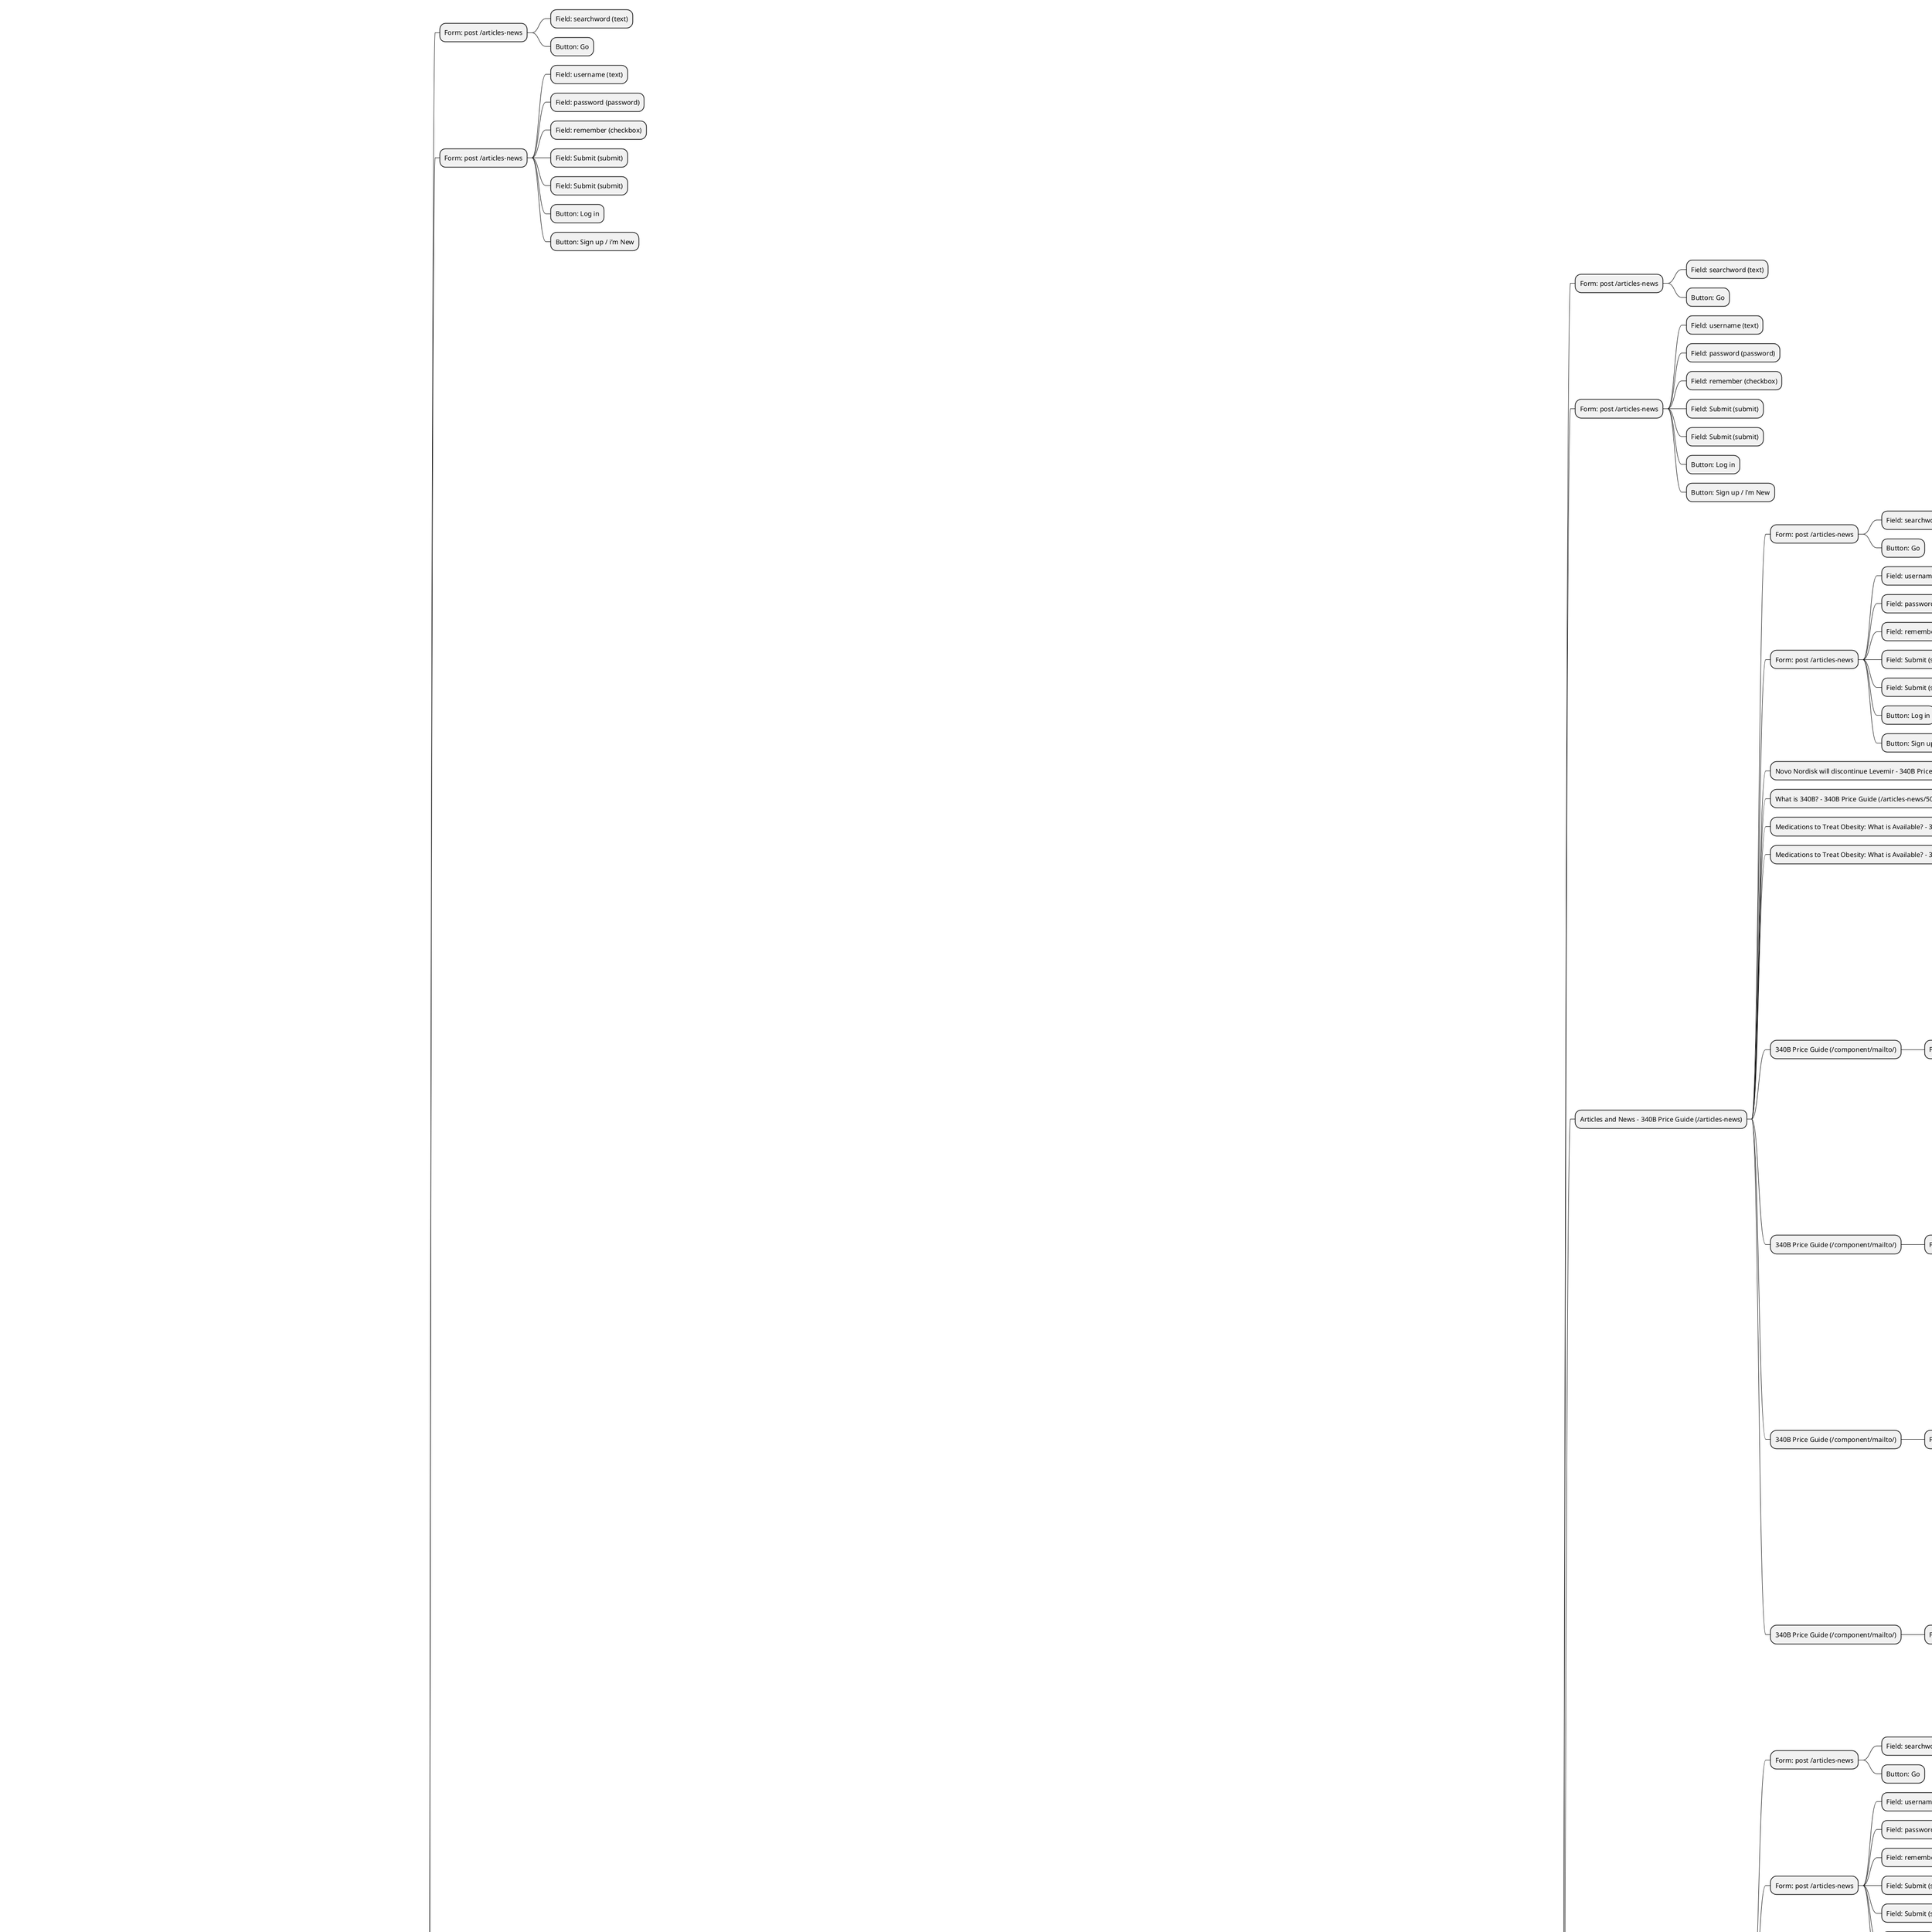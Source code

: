 @startmindmap
* Teamup Ventures
** Home - 340B Price Guide (/)
*** Form: post /
**** Field: searchword (text)
**** Button: Go
*** Form: post /
**** Field: username (text)
**** Field: password (password)
**** Field: remember (checkbox)
**** Field: Submit (submit)
**** Field: Submit (submit)
**** Button: Log in
**** Button: Sign up / i’m New
*** Form: GET 
**** Field: searchword (text)
**** Button: FIND 340B PRICES
*** Articles and News - 340B Price Guide (/index.php/articles-news)
**** Form: post /articles-news
***** Field: searchword (text)
***** Button: Go
**** Form: post /articles-news
***** Field: username (text)
***** Field: password (password)
***** Field: remember (checkbox)
***** Field: Submit (submit)
***** Field: Submit (submit)
***** Button: Log in
***** Button: Sign up / i’m New
**** Articles and News - 340B Price Guide (/articles-news)
***** Form: post /articles-news
****** Field: searchword (text)
****** Button: Go
***** Form: post /articles-news
****** Field: username (text)
****** Field: password (password)
****** Field: remember (checkbox)
****** Field: Submit (submit)
****** Field: Submit (submit)
****** Button: Log in
****** Button: Sign up / i’m New
***** Weekly Update Episode 1: President Trump Healthcare Executive Order - 340B Price Guide (/articles-news/133-weekly-update-episode-1-president-trump-healthcare-executive-order)
****** Home - 340B Price Guide (/)
******* Form: post /
******** Field: searchword (text)
******** Button: Go
******* Form: post /
******** Field: username (text)
******** Field: password (password)
******** Field: remember (checkbox)
******** Field: Submit (submit)
******** Field: Submit (submit)
******** Button: Log in
******** Button: Sign up / i’m New
******* Form: GET 
******** Field: searchword (text)
******** Button: FIND 340B PRICES
******* Articles and News - 340B Price Guide (/index.php/articles-news)
******** Form: post /articles-news
********* Field: searchword (text)
********* Button: Go
******** Form: post /articles-news
********* Field: username (text)
********* Field: password (password)
********* Field: remember (checkbox)
********* Field: Submit (submit)
********* Field: Submit (submit)
********* Button: Log in
********* Button: Sign up / i’m New
******** Articles and News - 340B Price Guide (/articles-news)
********* Form: post /articles-news
********** Field: searchword (text)
********** Button: Go
********* Form: post /articles-news
********** Field: username (text)
********** Field: password (password)
********** Field: remember (checkbox)
********** Field: Submit (submit)
********** Field: Submit (submit)
********** Button: Log in
********** Button: Sign up / i’m New
********* Novo Nordisk will discontinue Levemir - 340B Price Guide (/articles-news/118-novo-nordisk-will-discontinue-levemir)
********* What is 340B? - 340B Price Guide (/articles-news/50-what-is-340b)
********* Medications to Treat Obesity: What is Available? - 340B Price Guide (/articles-news/70-medications-to-treat-obesity-what-is-available)
********** Form: post /articles-news
*********** Field: searchword (text)
*********** Button: Go
********** Form: post /articles-news
*********** Field: username (text)
*********** Field: password (password)
*********** Field: remember (checkbox)
*********** Field: Submit (submit)
*********** Field: Submit (submit)
*********** Button: Log in
*********** Button: Sign up / i’m New
********* Medications to Treat Obesity: What is Available? - 340B Price Guide (/articles-news/70-medications-to-treat-obesity-what-is-available)
********* 340B Price Guide (/component/mailto/)
********** Form: post /component/mailto/?task=send
*********** Field: emailto (email)
*********** Field: sender (text)
*********** Field: emailfrom (email)
*********** Field: subject (text)
*********** Field: g-recaptcha-response (text)
*********** Button: Send
*********** Button: Cancel
********* 340B Price Guide (/component/mailto/)
********** Form: post /component/mailto/?task=send
*********** Field: emailto (email)
*********** Field: sender (text)
*********** Field: emailfrom (email)
*********** Field: subject (text)
*********** Field: g-recaptcha-response (text)
*********** Button: Send
*********** Button: Cancel
********* 340B Price Guide (/component/mailto/)
********** Form: post /component/mailto/?task=send
*********** Field: emailto (email)
*********** Field: sender (text)
*********** Field: emailfrom (email)
*********** Field: subject (text)
*********** Field: g-recaptcha-response (text)
*********** Button: Send
*********** Button: Cancel
********* 340B Price Guide (/component/mailto/)
********** Form: post /component/mailto/?task=send
*********** Field: emailto (email)
*********** Field: sender (text)
*********** Field: emailfrom (email)
*********** Field: subject (text)
*********** Field: g-recaptcha-response (text)
*********** Button: Send
*********** Button: Cancel
******** Articles and News - 340B Price Guide (/articles-news)
********* Form: post /articles-news
********** Field: searchword (text)
********** Button: Go
********* Form: post /articles-news
********** Field: username (text)
********** Field: password (password)
********** Field: remember (checkbox)
********** Field: Submit (submit)
********** Field: Submit (submit)
********** Button: Log in
********** Button: Sign up / i’m New
********* 340B Registration Periods - 340B Price Guide (/articles-news/13-340b-registration-period)
********** Form: post /articles-news
*********** Field: searchword (text)
*********** Button: Go
********** Form: post /articles-news
*********** Field: username (text)
*********** Field: password (password)
*********** Field: remember (checkbox)
*********** Field: Submit (submit)
*********** Field: Submit (submit)
*********** Button: Log in
*********** Button: Sign up / i’m New
********* 340B Registration Periods - 340B Price Guide (/articles-news/13-340b-registration-period)
********* 340B Price Guide (/component/mailto/)
********** Form: post /component/mailto/?task=send
*********** Field: emailto (email)
*********** Field: sender (text)
*********** Field: emailfrom (email)
*********** Field: subject (text)
*********** Field: g-recaptcha-response (text)
*********** Button: Send
*********** Button: Cancel
******** Articles and News - 340B Price Guide (/articles-news)
********* Form: post /articles-news
********** Field: searchword (text)
********** Button: Go
********* Form: post /articles-news
********** Field: username (text)
********** Field: password (password)
********** Field: remember (checkbox)
********** Field: Submit (submit)
********** Field: Submit (submit)
********** Button: Log in
********** Button: Sign up / i’m New
********* Mobile App - How to Use - 340B Price Guide (/articles-news/132-mobile-app-how-to-use)
********* Weekly Update Episode 1: President Trump Healthcare Executive Order - 340B Price Guide (/articles-news/133-weekly-update-episode-1-president-trump-healthcare-executive-order)
********* Rite Aid halts dispensing GLP1 agonists (Ozempic/Trulicity/Victoza) - 340B Price Guide (/articles-news/134-rite-aid-is-halts-dispensing-glp1-agonists-ozempic-trulicity-victoza)
********* Continued Brand Name Victoza Shortages - 340B Price Guide (/articles-news/138-continued-brand-name-victoza-shortages)
********* 340B Price Guide (/component/mailto/)
********** Form: post /component/mailto/?task=send
*********** Field: emailto (email)
*********** Field: sender (text)
*********** Field: emailfrom (email)
*********** Field: subject (text)
*********** Field: g-recaptcha-response (text)
*********** Button: Send
*********** Button: Cancel
********* 340B Price Guide (/component/mailto/)
********** Form: post /component/mailto/?task=send
*********** Field: emailto (email)
*********** Field: sender (text)
*********** Field: emailfrom (email)
*********** Field: subject (text)
*********** Field: g-recaptcha-response (text)
*********** Button: Send
*********** Button: Cancel
********* 340B Price Guide (/component/mailto/)
********** Form: post /component/mailto/?task=send
*********** Field: emailto (email)
*********** Field: sender (text)
*********** Field: emailfrom (email)
*********** Field: subject (text)
*********** Field: g-recaptcha-response (text)
*********** Button: Send
*********** Button: Cancel
********* 340B Price Guide (/component/mailto/)
********** Form: post /component/mailto/?task=send
*********** Field: emailto (email)
*********** Field: sender (text)
*********** Field: emailfrom (email)
*********** Field: subject (text)
*********** Field: g-recaptcha-response (text)
*********** Button: Send
*********** Button: Cancel
******** Articles and News - 340B Price Guide (/articles-news)
********* Form: post /articles-news
********** Field: searchword (text)
********** Button: Go
********* Form: post /articles-news
********** Field: username (text)
********** Field: password (password)
********** Field: remember (checkbox)
********** Field: Submit (submit)
********** Field: Submit (submit)
********** Button: Log in
********** Button: Sign up / i’m New
********* Eli Lilly Forced To Remove Restrictions - 340B Price Guide (/articles-news/119-eli-lilly-forced-to-remove-restrictions)
********** Form: post /articles-news
*********** Field: searchword (text)
*********** Button: Go
********** Form: post /articles-news
*********** Field: username (text)
*********** Field: password (password)
*********** Field: remember (checkbox)
*********** Field: Submit (submit)
*********** Field: Submit (submit)
*********** Button: Log in
*********** Button: Sign up / i’m New
********** Eli Lilly Forced To Remove Restrictions - 340B Price Guide (/articles-news/119-eli-lilly-forced-to-remove-restrictions)
********** 340B Price Guide (/component/mailto/)
*********** Form: post /component/mailto/?task=send
************ Field: emailto (email)
************ Field: sender (text)
************ Field: emailfrom (email)
************ Field: subject (text)
************ Field: g-recaptcha-response (text)
************ Button: Send
************ Button: Cancel
********* Rite Aid Corp. Announces Closure of Oregon Pharmacies - 340B Price Guide (/articles-news/120-rite-aid-corp-announces-closure-of-oregon-pharmacies)
********** Form: post /articles-news
*********** Field: searchword (text)
*********** Button: Go
********** Form: post /articles-news
*********** Field: username (text)
*********** Field: password (password)
*********** Field: remember (checkbox)
*********** Field: Submit (submit)
*********** Field: Submit (submit)
*********** Button: Log in
*********** Button: Sign up / i’m New
********** Rite Aid Corp. Announces Closure of Oregon Pharmacies - 340B Price Guide (/articles-news/120-rite-aid-corp-announces-closure-of-oregon-pharmacies)
********** 340B Price Guide (/component/mailto/)
*********** Form: post /component/mailto/?task=send
************ Field: emailto (email)
************ Field: sender (text)
************ Field: emailfrom (email)
************ Field: subject (text)
************ Field: g-recaptcha-response (text)
************ Button: Send
************ Button: Cancel
********* GSK to Discontinue Branded Flovent - 340B Price Guide (/articles-news/121-gsk-to-discontinue-branded-flovent)
********** Form: post /articles-news
*********** Field: searchword (text)
*********** Button: Go
********** Form: post /articles-news
*********** Field: username (text)
*********** Field: password (password)
*********** Field: remember (checkbox)
*********** Field: Submit (submit)
*********** Field: Submit (submit)
*********** Button: Log in
*********** Button: Sign up / i’m New
********** GSK to Discontinue Branded Flovent - 340B Price Guide (/articles-news/121-gsk-to-discontinue-branded-flovent)
********** 340B Price Guide (/component/mailto/)
*********** Form: post /component/mailto/?task=send
************ Field: emailto (email)
************ Field: sender (text)
************ Field: emailfrom (email)
************ Field: subject (text)
************ Field: g-recaptcha-response (text)
************ Button: Send
************ Button: Cancel
********* Health Centers Move to Dismiss Challenge to Contract Pharmacy Law - 340B Price Guide (/articles-news/123-health-centers-move-to-dismiss-challenge-to-contract-pharmacy-law)
********** Form: post /articles-news
*********** Field: searchword (text)
*********** Button: Go
********** Form: post /articles-news
*********** Field: username (text)
*********** Field: password (password)
*********** Field: remember (checkbox)
*********** Field: Submit (submit)
*********** Field: Submit (submit)
*********** Button: Log in
*********** Button: Sign up / i’m New
********** Health Centers Move to Dismiss Challenge to Contract Pharmacy Law - 340B Price Guide (/articles-news/123-health-centers-move-to-dismiss-challenge-to-contract-pharmacy-law)
********** 340B Price Guide (/component/mailto/)
*********** Form: post /component/mailto/?task=send
************ Field: emailto (email)
************ Field: sender (text)
************ Field: emailfrom (email)
************ Field: subject (text)
************ Field: g-recaptcha-response (text)
************ Button: Send
************ Button: Cancel
********* Basaglar no longer covered through Pacific Source and Trillium. - 340B Price Guide (/articles-news/125-basaglar-no-longer-be-covered-through-pacific-source)
********** Form: post /articles-news
*********** Field: searchword (text)
*********** Button: Go
********** Form: post /articles-news
*********** Field: username (text)
*********** Field: password (password)
*********** Field: remember (checkbox)
*********** Field: Submit (submit)
*********** Field: Submit (submit)
*********** Button: Log in
*********** Button: Sign up / i’m New
********* Basaglar no longer covered through Pacific Source and Trillium. - 340B Price Guide (/articles-news/125-basaglar-no-longer-be-covered-through-pacific-source)
********* Ongoing Shortages of Diabetes Medication - 340B Price Guide (/articles-news/127-ongoing-shortages-of-diabetes-medication)
********** Form: post /articles-news
*********** Field: searchword (text)
*********** Button: Go
********** Form: post /articles-news
*********** Field: username (text)
*********** Field: password (password)
*********** Field: remember (checkbox)
*********** Field: Submit (submit)
*********** Field: Submit (submit)
*********** Button: Log in
*********** Button: Sign up / i’m New
********* Ongoing Shortages of Diabetes Medication - 340B Price Guide (/articles-news/127-ongoing-shortages-of-diabetes-medication)
********* Getting Started - 340B Price Guide - 340B Price Guide (/articles-news/128-getting-started-340b-price-guide)
********** Form: post /articles-news
*********** Field: searchword (text)
*********** Button: Go
********** Form: post /articles-news
*********** Field: username (text)
*********** Field: password (password)
*********** Field: remember (checkbox)
*********** Field: Submit (submit)
*********** Field: Submit (submit)
*********** Button: Log in
*********** Button: Sign up / i’m New
********* Getting Started - 340B Price Guide - 340B Price Guide (/articles-news/128-getting-started-340b-price-guide)
********* 2024 340B Oversight Hearing - 340B Price Guide (/articles-news/130-340b-oversight-hearing)
********** Form: post /articles-news
*********** Field: searchword (text)
*********** Button: Go
********** Form: post /articles-news
*********** Field: username (text)
*********** Field: password (password)
*********** Field: remember (checkbox)
*********** Field: Submit (submit)
*********** Field: Submit (submit)
*********** Button: Log in
*********** Button: Sign up / i’m New
********* 2024 340B Oversight Hearing - 340B Price Guide (/articles-news/130-340b-oversight-hearing)
********** http://www.340bpriceguide.net/media/webinars/20240604_Hearing_Oversight_Of_340B_Drug_Pricing_Program-Full_Audio.m4a (/media/webinars/20240604_Hearing_Oversight_Of_340B_Drug_Pricing_Program-Full_Audio.m4a)
********* 340B Price Guide (/component/mailto/)
********** Form: post /component/mailto/?task=send
*********** Field: emailto (email)
*********** Field: sender (text)
*********** Field: emailfrom (email)
*********** Field: subject (text)
*********** Field: g-recaptcha-response (text)
*********** Button: Send
*********** Button: Cancel
********* 340B Price Guide (/component/mailto/)
********** Form: post /component/mailto/?task=send
*********** Field: emailto (email)
*********** Field: sender (text)
*********** Field: emailfrom (email)
*********** Field: subject (text)
*********** Field: g-recaptcha-response (text)
*********** Button: Send
*********** Button: Cancel
********* 340B Price Guide (/component/mailto/)
********** Form: post /component/mailto/?task=send
*********** Field: emailto (email)
*********** Field: sender (text)
*********** Field: emailfrom (email)
*********** Field: subject (text)
*********** Field: g-recaptcha-response (text)
*********** Button: Send
*********** Button: Cancel
********* 340B Price Guide (/component/mailto/)
********** Form: post /component/mailto/?task=send
*********** Field: emailto (email)
*********** Field: sender (text)
*********** Field: emailfrom (email)
*********** Field: subject (text)
*********** Field: g-recaptcha-response (text)
*********** Button: Send
*********** Button: Cancel
******** 340B Price Guide (/component/mailto/)
********* Form: post /component/mailto/?task=send
********** Field: emailto (email)
********** Field: sender (text)
********** Field: emailfrom (email)
********** Field: subject (text)
********** Field: g-recaptcha-response (text)
********** Button: Send
********** Button: Cancel
******** 340B Price Guide (/component/mailto/)
********* Form: post /component/mailto/?task=send
********** Field: emailto (email)
********** Field: sender (text)
********** Field: emailfrom (email)
********** Field: subject (text)
********** Field: g-recaptcha-response (text)
********** Button: Send
********** Button: Cancel
******** 340B Price Guide (/component/mailto/)
********* Form: post /component/mailto/?task=send
********** Field: emailto (email)
********** Field: sender (text)
********** Field: emailfrom (email)
********** Field: subject (text)
********** Field: g-recaptcha-response (text)
********** Button: Send
********** Button: Cancel
******** 340B Price Guide (/component/mailto/)
********* Form: post /component/mailto/?task=send
********** Field: emailto (email)
********** Field: sender (text)
********** Field: emailfrom (email)
********** Field: subject (text)
********** Field: g-recaptcha-response (text)
********** Button: Send
********** Button: Cancel
******* Contact Us - 340B Price Guide (/index.php/contact-us)
******** Form: post /contact-us
********* Field: searchword (text)
********* Button: Go
******** Form: post /contact-us
********* Field: username (text)
********* Field: password (password)
********* Field: remember (checkbox)
********* Field: Submit (submit)
********* Field: Submit (submit)
********* Button: Log in
********* Button: Sign up / i’m New
******** Form: post 
********* Field: name (text)
********* Field: email (text)
********* Field: company (text)
********* Field: address (text)
********* Field: city (text)
********* Field: phone (text)
********* Field: inquiry_type (text)
********* Field: question (text)
********* Field: g-recaptcha-response (text)
********* Field: submit (submit)
********* Button: Submit
******** 340B Price Guide (/component/mailto/)
********* Form: post /component/mailto/?task=send
********** Field: emailto (email)
********** Field: sender (text)
********** Field: emailfrom (email)
********** Field: subject (text)
********** Field: g-recaptcha-response (text)
********** Button: Send
********** Button: Cancel
******** Contact Us - 340B Price Guide (/contact-us)
********* Form: post 
********** Field: name (text)
********** Field: email (text)
********** Field: company (text)
********** Field: address (text)
********** Field: city (text)
********** Field: phone (text)
********** Field: inquiry_type (text)
********** Field: question (text)
********** Field: g-recaptcha-response (text)
********** Field: submit (submit)
********** Button: Submit
***** Rite Aid halts dispensing GLP1 agonists (Ozempic/Trulicity/Victoza) - 340B Price Guide (/articles-news/134-rite-aid-is-halts-dispensing-glp1-agonists-ozempic-trulicity-victoza)
***** Continued Brand Name Victoza Shortages - 340B Price Guide (/articles-news/138-continued-brand-name-victoza-shortages)
***** 340B Price Guide (/component/mailto/)
****** Form: post /component/mailto/?task=send
******* Field: emailto (email)
******* Field: sender (text)
******* Field: emailfrom (email)
******* Field: subject (text)
******* Field: g-recaptcha-response (text)
******* Button: Send
******* Button: Cancel
***** 340B Price Guide (/component/mailto/)
****** Form: post /component/mailto/?task=send
******* Field: emailto (email)
******* Field: sender (text)
******* Field: emailfrom (email)
******* Field: subject (text)
******* Field: g-recaptcha-response (text)
******* Button: Send
******* Button: Cancel
***** 340B Price Guide (/component/mailto/)
****** Form: post /component/mailto/?task=send
******* Field: emailto (email)
******* Field: sender (text)
******* Field: emailfrom (email)
******* Field: subject (text)
******* Field: g-recaptcha-response (text)
******* Button: Send
******* Button: Cancel
***** 340B Price Guide (/component/mailto/)
****** Form: post /component/mailto/?task=send
******* Field: emailto (email)
******* Field: sender (text)
******* Field: emailfrom (email)
******* Field: subject (text)
******* Field: g-recaptcha-response (text)
******* Button: Send
******* Button: Cancel
**** Articles and News - 340B Price Guide (/articles-news)
***** Form: post /articles-news
****** Field: searchword (text)
****** Button: Go
***** Form: post /articles-news
****** Field: username (text)
****** Field: password (password)
****** Field: remember (checkbox)
****** Field: Submit (submit)
****** Field: Submit (submit)
****** Button: Log in
****** Button: Sign up / i’m New
***** Eli Lilly Forced To Remove Restrictions - 340B Price Guide (/articles-news/119-eli-lilly-forced-to-remove-restrictions)
****** Form: post /articles-news
******* Field: searchword (text)
******* Button: Go
****** Form: post /articles-news
******* Field: username (text)
******* Field: password (password)
******* Field: remember (checkbox)
******* Field: Submit (submit)
******* Field: Submit (submit)
******* Button: Log in
******* Button: Sign up / i’m New
****** Eli Lilly Forced To Remove Restrictions - 340B Price Guide (/articles-news/119-eli-lilly-forced-to-remove-restrictions)
****** 340B Price Guide (/component/mailto/)
******* Form: post /component/mailto/?task=send
******** Field: emailto (email)
******** Field: sender (text)
******** Field: emailfrom (email)
******** Field: subject (text)
******** Field: g-recaptcha-response (text)
******** Button: Send
******** Button: Cancel
***** Rite Aid Corp. Announces Closure of Oregon Pharmacies - 340B Price Guide (/articles-news/120-rite-aid-corp-announces-closure-of-oregon-pharmacies)
****** Form: post /articles-news
******* Field: searchword (text)
******* Button: Go
****** Form: post /articles-news
******* Field: username (text)
******* Field: password (password)
******* Field: remember (checkbox)
******* Field: Submit (submit)
******* Field: Submit (submit)
******* Button: Log in
******* Button: Sign up / i’m New
****** Rite Aid Corp. Announces Closure of Oregon Pharmacies - 340B Price Guide (/articles-news/120-rite-aid-corp-announces-closure-of-oregon-pharmacies)
****** 340B Price Guide (/component/mailto/)
******* Form: post /component/mailto/?task=send
******** Field: emailto (email)
******** Field: sender (text)
******** Field: emailfrom (email)
******** Field: subject (text)
******** Field: g-recaptcha-response (text)
******** Button: Send
******** Button: Cancel
***** GSK to Discontinue Branded Flovent - 340B Price Guide (/articles-news/121-gsk-to-discontinue-branded-flovent)
****** Form: post /articles-news
******* Field: searchword (text)
******* Button: Go
****** Form: post /articles-news
******* Field: username (text)
******* Field: password (password)
******* Field: remember (checkbox)
******* Field: Submit (submit)
******* Field: Submit (submit)
******* Button: Log in
******* Button: Sign up / i’m New
****** GSK to Discontinue Branded Flovent - 340B Price Guide (/articles-news/121-gsk-to-discontinue-branded-flovent)
****** 340B Price Guide (/component/mailto/)
******* Form: post /component/mailto/?task=send
******** Field: emailto (email)
******** Field: sender (text)
******** Field: emailfrom (email)
******** Field: subject (text)
******** Field: g-recaptcha-response (text)
******** Button: Send
******** Button: Cancel
***** Health Centers Move to Dismiss Challenge to Contract Pharmacy Law - 340B Price Guide (/articles-news/123-health-centers-move-to-dismiss-challenge-to-contract-pharmacy-law)
****** Form: post /articles-news
******* Field: searchword (text)
******* Button: Go
****** Form: post /articles-news
******* Field: username (text)
******* Field: password (password)
******* Field: remember (checkbox)
******* Field: Submit (submit)
******* Field: Submit (submit)
******* Button: Log in
******* Button: Sign up / i’m New
****** Health Centers Move to Dismiss Challenge to Contract Pharmacy Law - 340B Price Guide (/articles-news/123-health-centers-move-to-dismiss-challenge-to-contract-pharmacy-law)
****** 340B Price Guide (/component/mailto/)
******* Form: post /component/mailto/?task=send
******** Field: emailto (email)
******** Field: sender (text)
******** Field: emailfrom (email)
******** Field: subject (text)
******** Field: g-recaptcha-response (text)
******** Button: Send
******** Button: Cancel
***** Basaglar no longer covered through Pacific Source and Trillium. - 340B Price Guide (/articles-news/125-basaglar-no-longer-be-covered-through-pacific-source)
****** Form: post /articles-news
******* Field: searchword (text)
******* Button: Go
****** Form: post /articles-news
******* Field: username (text)
******* Field: password (password)
******* Field: remember (checkbox)
******* Field: Submit (submit)
******* Field: Submit (submit)
******* Button: Log in
******* Button: Sign up / i’m New
***** Basaglar no longer covered through Pacific Source and Trillium. - 340B Price Guide (/articles-news/125-basaglar-no-longer-be-covered-through-pacific-source)
***** Ongoing Shortages of Diabetes Medication - 340B Price Guide (/articles-news/127-ongoing-shortages-of-diabetes-medication)
****** Form: post /articles-news
******* Field: searchword (text)
******* Button: Go
****** Form: post /articles-news
******* Field: username (text)
******* Field: password (password)
******* Field: remember (checkbox)
******* Field: Submit (submit)
******* Field: Submit (submit)
******* Button: Log in
******* Button: Sign up / i’m New
***** Ongoing Shortages of Diabetes Medication - 340B Price Guide (/articles-news/127-ongoing-shortages-of-diabetes-medication)
***** Getting Started - 340B Price Guide - 340B Price Guide (/articles-news/128-getting-started-340b-price-guide)
****** Form: post /articles-news
******* Field: searchword (text)
******* Button: Go
****** Form: post /articles-news
******* Field: username (text)
******* Field: password (password)
******* Field: remember (checkbox)
******* Field: Submit (submit)
******* Field: Submit (submit)
******* Button: Log in
******* Button: Sign up / i’m New
***** Getting Started - 340B Price Guide - 340B Price Guide (/articles-news/128-getting-started-340b-price-guide)
***** 2024 340B Oversight Hearing - 340B Price Guide (/articles-news/130-340b-oversight-hearing)
****** Form: post /articles-news
******* Field: searchword (text)
******* Button: Go
****** Form: post /articles-news
******* Field: username (text)
******* Field: password (password)
******* Field: remember (checkbox)
******* Field: Submit (submit)
******* Field: Submit (submit)
******* Button: Log in
******* Button: Sign up / i’m New
***** 2024 340B Oversight Hearing - 340B Price Guide (/articles-news/130-340b-oversight-hearing)
****** https://www.340bpriceguide.net/media/webinars/20240604_Hearing_Oversight_Of_340B_Drug_Pricing_Program-Full_Audio.m4a (/media/webinars/20240604_Hearing_Oversight_Of_340B_Drug_Pricing_Program-Full_Audio.m4a)
***** 340B Price Guide (/component/mailto/)
****** Form: post /component/mailto/?task=send
******* Field: emailto (email)
******* Field: sender (text)
******* Field: emailfrom (email)
******* Field: subject (text)
******* Field: g-recaptcha-response (text)
******* Button: Send
******* Button: Cancel
***** 340B Price Guide (/component/mailto/)
****** Form: post /component/mailto/?task=send
******* Field: emailto (email)
******* Field: sender (text)
******* Field: emailfrom (email)
******* Field: subject (text)
******* Field: g-recaptcha-response (text)
******* Button: Send
******* Button: Cancel
***** 340B Price Guide (/component/mailto/)
****** Form: post /component/mailto/?task=send
******* Field: emailto (email)
******* Field: sender (text)
******* Field: emailfrom (email)
******* Field: subject (text)
******* Field: g-recaptcha-response (text)
******* Button: Send
******* Button: Cancel
***** 340B Price Guide (/component/mailto/)
****** Form: post /component/mailto/?task=send
******* Field: emailto (email)
******* Field: sender (text)
******* Field: emailfrom (email)
******* Field: subject (text)
******* Field: g-recaptcha-response (text)
******* Button: Send
******* Button: Cancel
**** 340B Price Guide (/component/mailto/)
***** Form: post /component/mailto/?task=send
****** Field: emailto (email)
****** Field: sender (text)
****** Field: emailfrom (email)
****** Field: subject (text)
****** Field: g-recaptcha-response (text)
****** Button: Send
****** Button: Cancel
**** 340B Price Guide (/component/mailto/)
***** Form: post /component/mailto/?task=send
****** Field: emailto (email)
****** Field: sender (text)
****** Field: emailfrom (email)
****** Field: subject (text)
****** Field: g-recaptcha-response (text)
****** Button: Send
****** Button: Cancel
**** 340B Price Guide (/component/mailto/)
***** Form: post /component/mailto/?task=send
****** Field: emailto (email)
****** Field: sender (text)
****** Field: emailfrom (email)
****** Field: subject (text)
****** Field: g-recaptcha-response (text)
****** Button: Send
****** Button: Cancel
**** 340B Price Guide (/component/mailto/)
***** Form: post /component/mailto/?task=send
****** Field: emailto (email)
****** Field: sender (text)
****** Field: emailfrom (email)
****** Field: subject (text)
****** Field: g-recaptcha-response (text)
****** Button: Send
****** Button: Cancel
*** Contact Us - 340B Price Guide (/index.php/contact-us)
**** Form: post /contact-us
***** Field: searchword (text)
***** Button: Go
**** Form: post /contact-us
***** Field: username (text)
***** Field: password (password)
***** Field: remember (checkbox)
***** Field: Submit (submit)
***** Field: Submit (submit)
***** Button: Log in
***** Button: Sign up / i’m New
**** Form: post 
***** Field: name (text)
***** Field: email (text)
***** Field: company (text)
***** Field: address (text)
***** Field: city (text)
***** Field: phone (text)
***** Field: inquiry_type (text)
***** Field: question (text)
***** Field: g-recaptcha-response (text)
***** Field: submit (submit)
***** Button: Submit
**** 340B Price Guide (/component/mailto/)
***** Form: post /component/mailto/?task=send
****** Field: emailto (email)
****** Field: sender (text)
****** Field: emailfrom (email)
****** Field: subject (text)
****** Field: g-recaptcha-response (text)
****** Button: Send
****** Button: Cancel
**** Contact Us - 340B Price Guide (/contact-us)
***** Form: post 
****** Field: name (text)
****** Field: email (text)
****** Field: company (text)
****** Field: address (text)
****** Field: city (text)
****** Field: phone (text)
****** Field: inquiry_type (text)
****** Field: question (text)
****** Field: g-recaptcha-response (text)
****** Field: submit (submit)
****** Button: Submit
@endmindmap